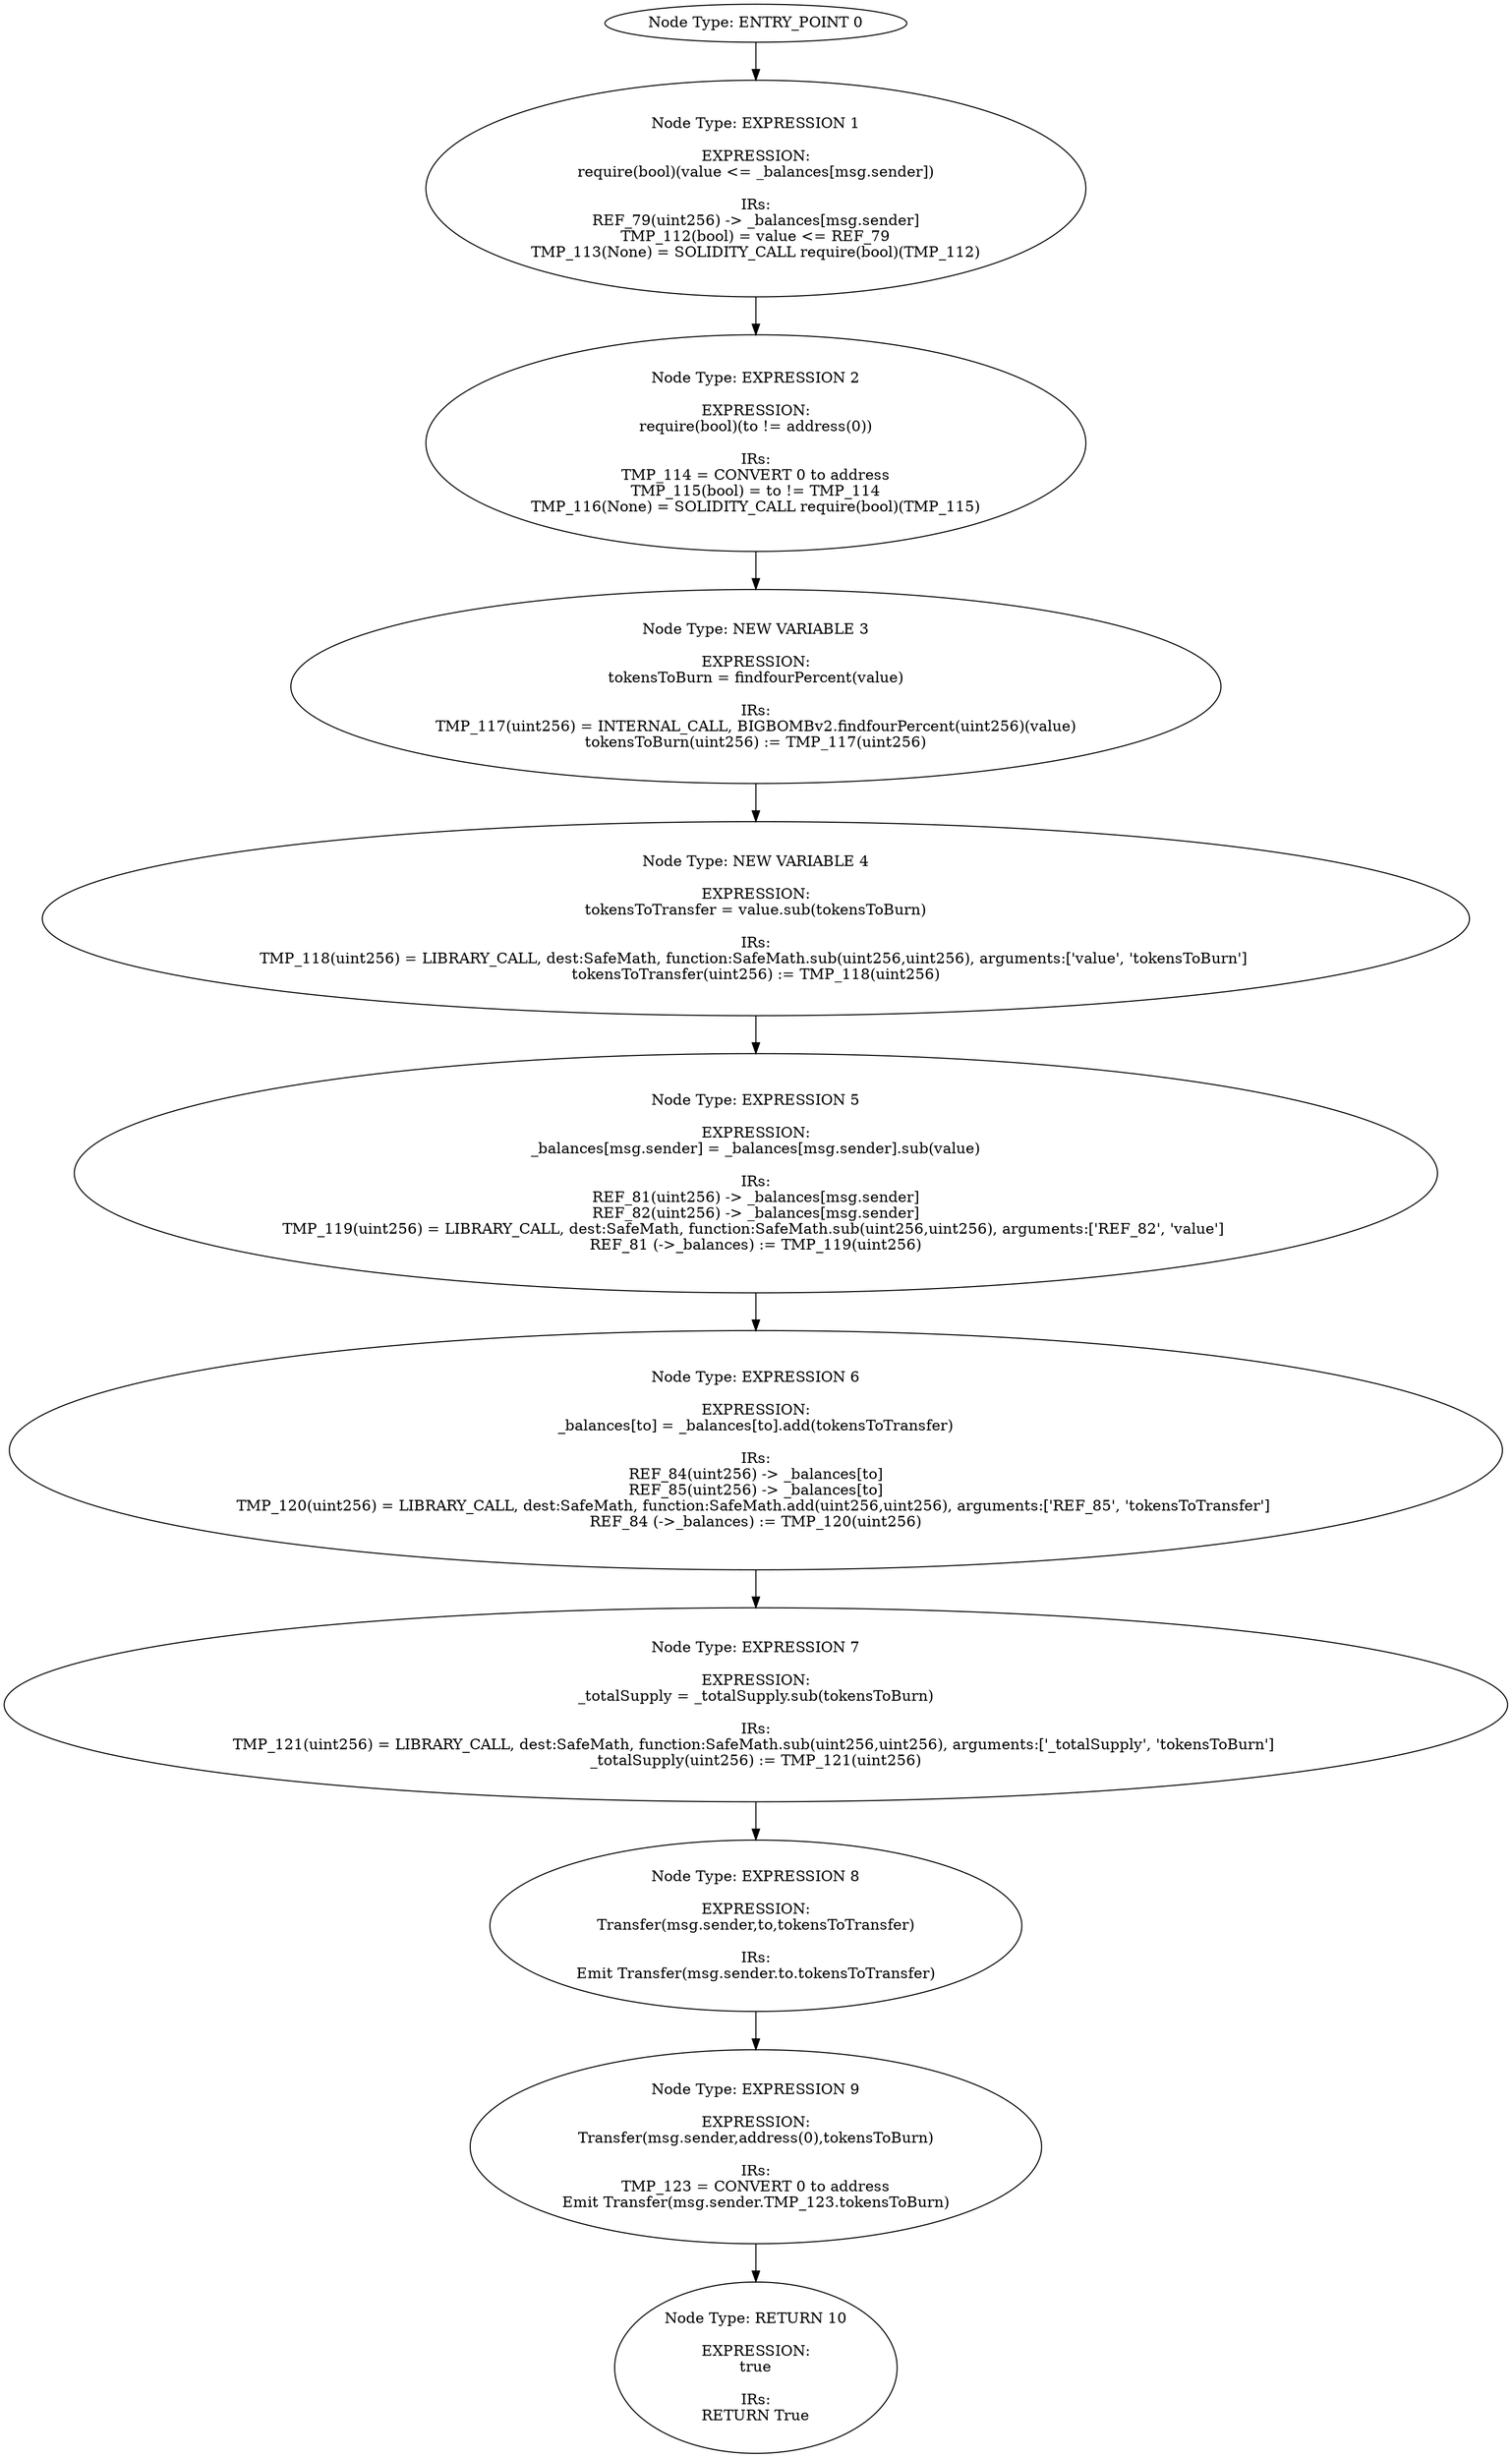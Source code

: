 digraph{
0[label="Node Type: ENTRY_POINT 0
"];
0->1;
1[label="Node Type: EXPRESSION 1

EXPRESSION:
require(bool)(value <= _balances[msg.sender])

IRs:
REF_79(uint256) -> _balances[msg.sender]
TMP_112(bool) = value <= REF_79
TMP_113(None) = SOLIDITY_CALL require(bool)(TMP_112)"];
1->2;
2[label="Node Type: EXPRESSION 2

EXPRESSION:
require(bool)(to != address(0))

IRs:
TMP_114 = CONVERT 0 to address
TMP_115(bool) = to != TMP_114
TMP_116(None) = SOLIDITY_CALL require(bool)(TMP_115)"];
2->3;
3[label="Node Type: NEW VARIABLE 3

EXPRESSION:
tokensToBurn = findfourPercent(value)

IRs:
TMP_117(uint256) = INTERNAL_CALL, BIGBOMBv2.findfourPercent(uint256)(value)
tokensToBurn(uint256) := TMP_117(uint256)"];
3->4;
4[label="Node Type: NEW VARIABLE 4

EXPRESSION:
tokensToTransfer = value.sub(tokensToBurn)

IRs:
TMP_118(uint256) = LIBRARY_CALL, dest:SafeMath, function:SafeMath.sub(uint256,uint256), arguments:['value', 'tokensToBurn'] 
tokensToTransfer(uint256) := TMP_118(uint256)"];
4->5;
5[label="Node Type: EXPRESSION 5

EXPRESSION:
_balances[msg.sender] = _balances[msg.sender].sub(value)

IRs:
REF_81(uint256) -> _balances[msg.sender]
REF_82(uint256) -> _balances[msg.sender]
TMP_119(uint256) = LIBRARY_CALL, dest:SafeMath, function:SafeMath.sub(uint256,uint256), arguments:['REF_82', 'value'] 
REF_81 (->_balances) := TMP_119(uint256)"];
5->6;
6[label="Node Type: EXPRESSION 6

EXPRESSION:
_balances[to] = _balances[to].add(tokensToTransfer)

IRs:
REF_84(uint256) -> _balances[to]
REF_85(uint256) -> _balances[to]
TMP_120(uint256) = LIBRARY_CALL, dest:SafeMath, function:SafeMath.add(uint256,uint256), arguments:['REF_85', 'tokensToTransfer'] 
REF_84 (->_balances) := TMP_120(uint256)"];
6->7;
7[label="Node Type: EXPRESSION 7

EXPRESSION:
_totalSupply = _totalSupply.sub(tokensToBurn)

IRs:
TMP_121(uint256) = LIBRARY_CALL, dest:SafeMath, function:SafeMath.sub(uint256,uint256), arguments:['_totalSupply', 'tokensToBurn'] 
_totalSupply(uint256) := TMP_121(uint256)"];
7->8;
8[label="Node Type: EXPRESSION 8

EXPRESSION:
Transfer(msg.sender,to,tokensToTransfer)

IRs:
Emit Transfer(msg.sender.to.tokensToTransfer)"];
8->9;
9[label="Node Type: EXPRESSION 9

EXPRESSION:
Transfer(msg.sender,address(0),tokensToBurn)

IRs:
TMP_123 = CONVERT 0 to address
Emit Transfer(msg.sender.TMP_123.tokensToBurn)"];
9->10;
10[label="Node Type: RETURN 10

EXPRESSION:
true

IRs:
RETURN True"];
}

